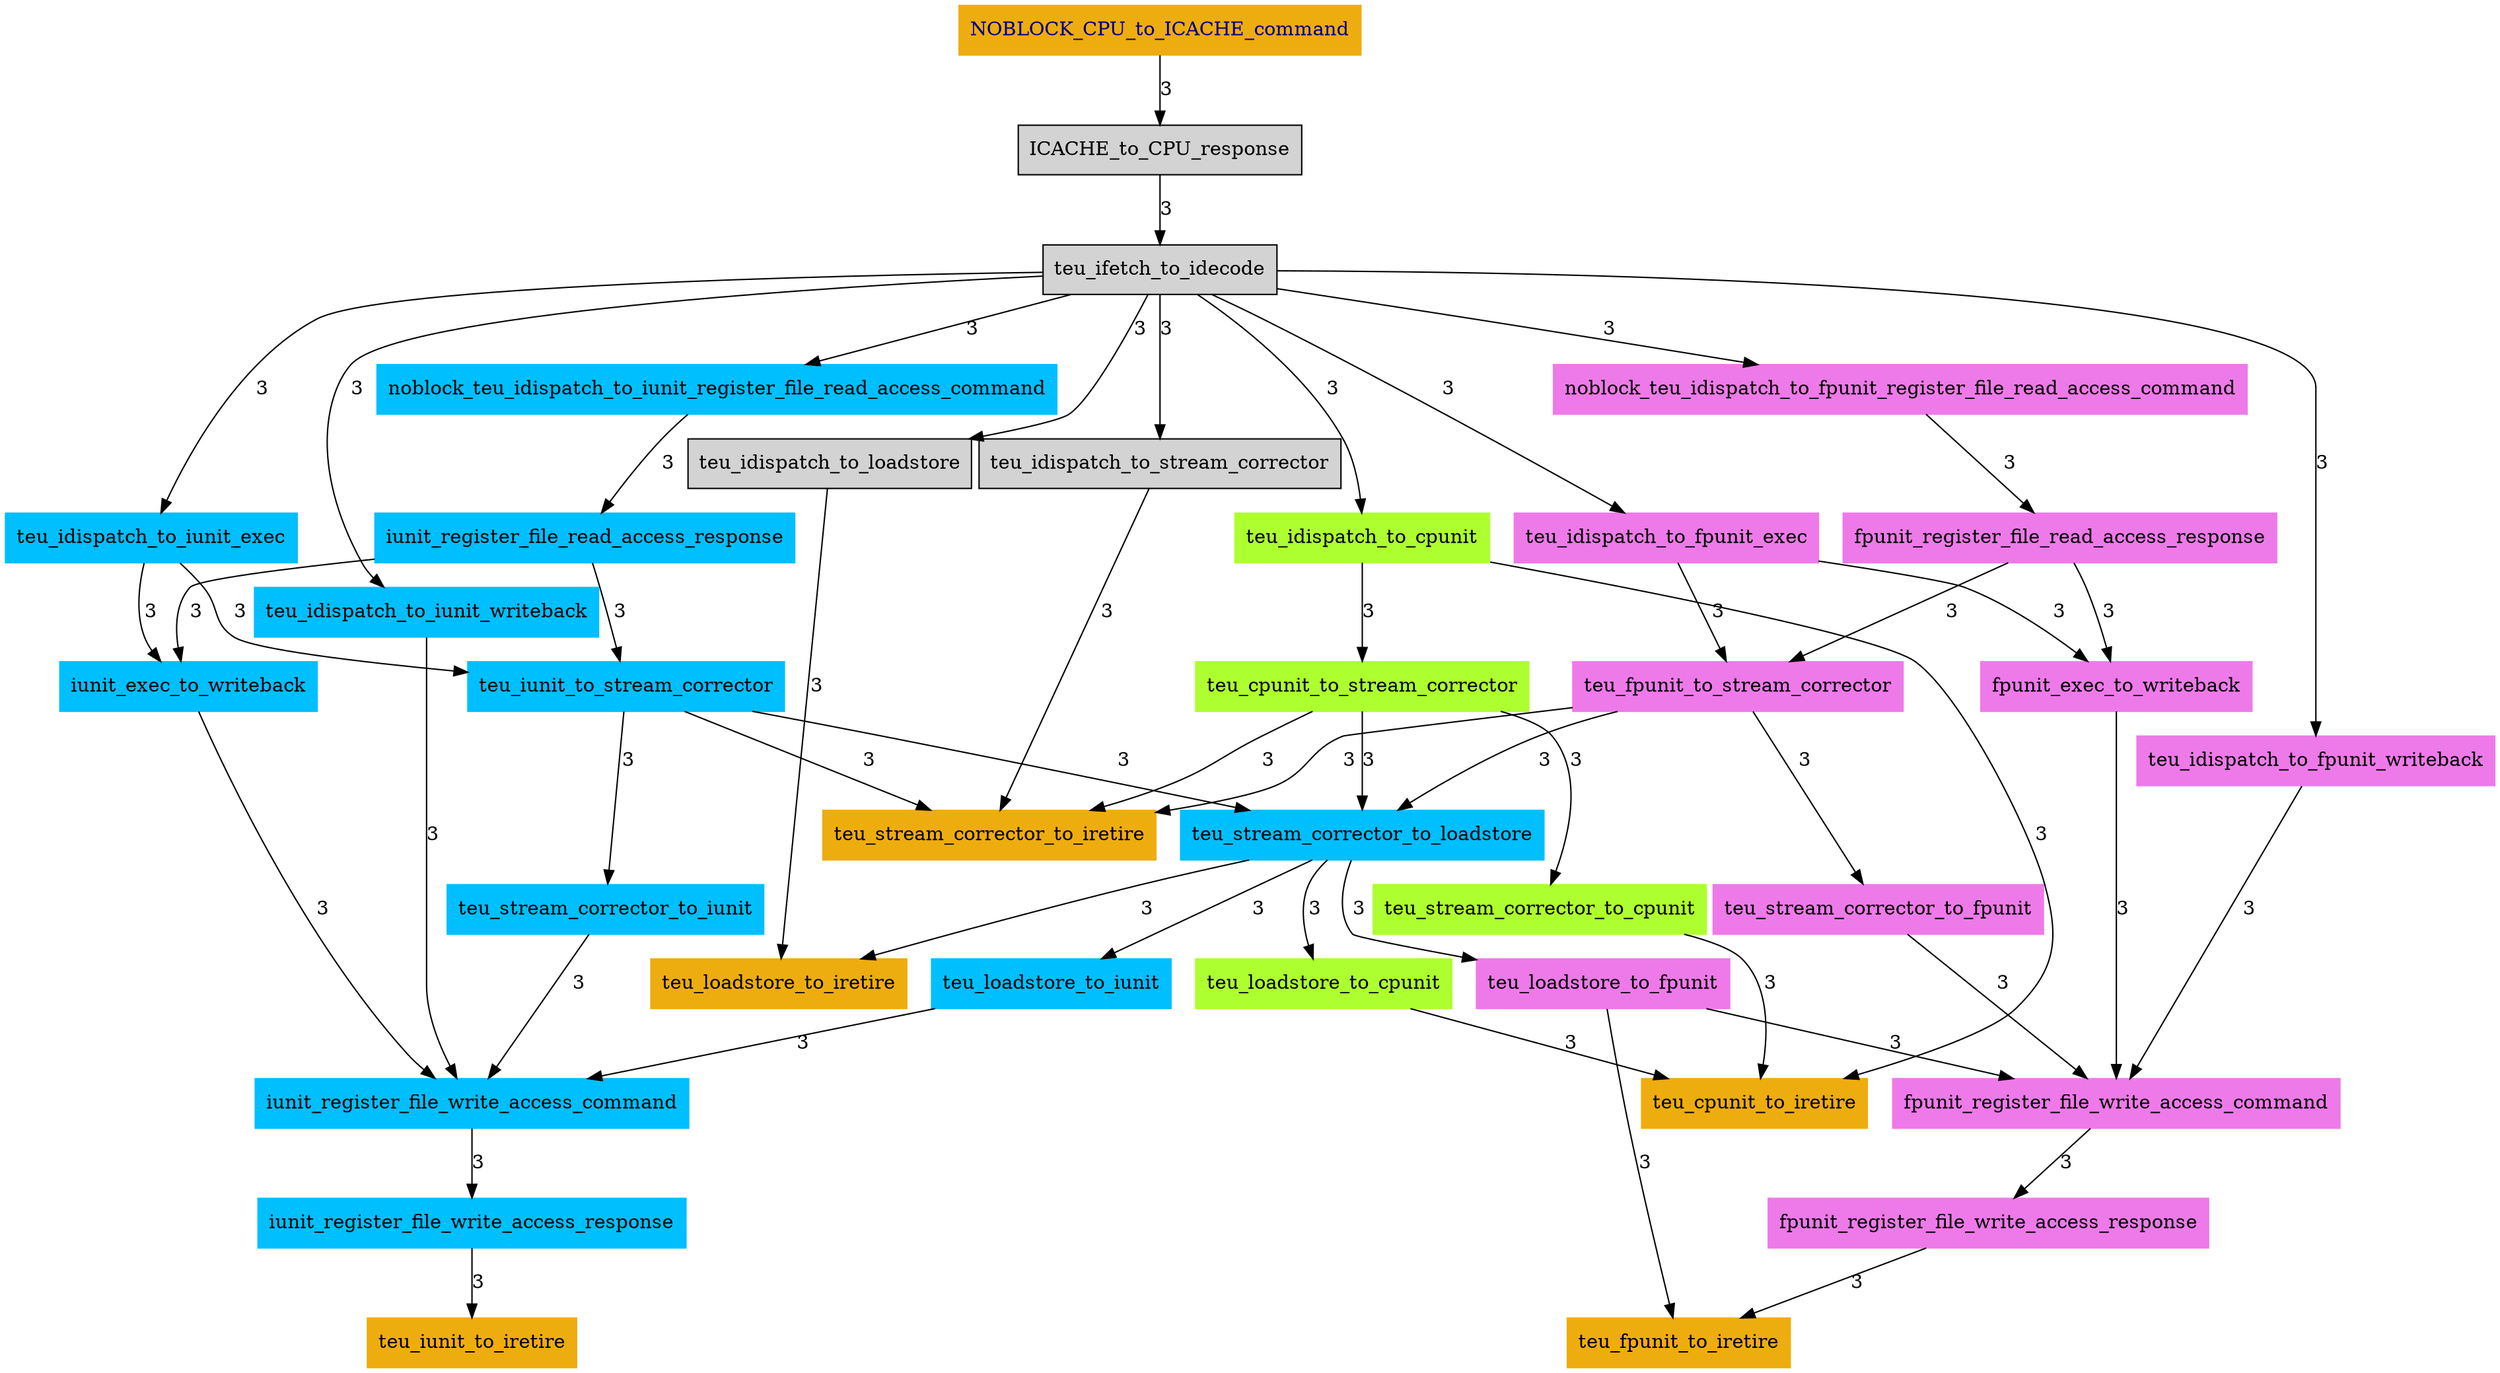 
// Authors : Piyush P. Soni & Aswin Jith

// for fill colours:
// http://www.graphviz.org/doc/info/colors.html

digraph {

// for any node between start and end
node [    fill=cornflowerblue,
		fontcolor=black,
		shape=box,//diamond,
		style=filled];

// for start node
//cpu
NOBLOCK_CPU_to_ICACHE_command [   color=darkgoldenrod2,
				fontcolor=navy,
				label=NOBLOCK_CPU_to_ICACHE_command,
				shape=box];
NOBLOCK_CPU_to_ICACHE_command -> ICACHE_to_CPU_response [label=3];
ICACHE_to_CPU_response -> teu_ifetch_to_idecode [label=3];

teu_ifetch_to_idecode -> teu_idispatch_to_stream_corrector [label=3];
teu_ifetch_to_idecode -> teu_idispatch_to_loadstore [label=3];
node [    fill=white,	
		color=deepskyblue
		fontcolor=black,
		shape=box,//diamond,
		style=filled];

//iunit
teu_ifetch_to_idecode -> teu_idispatch_to_iunit_exec [label=3];
teu_ifetch_to_idecode -> teu_idispatch_to_iunit_writeback [label=3];
teu_ifetch_to_idecode -> noblock_teu_idispatch_to_iunit_register_file_read_access_command [label=3];

teu_idispatch_to_iunit_exec -> iunit_exec_to_writeback [label=3];
teu_idispatch_to_iunit_exec -> teu_iunit_to_stream_corrector [label=3];

noblock_teu_idispatch_to_iunit_register_file_read_access_command -> iunit_register_file_read_access_response [label=3];
iunit_register_file_read_access_response -> iunit_exec_to_writeback [label=3];
iunit_register_file_read_access_response -> teu_iunit_to_stream_corrector [label=3];

teu_iunit_to_stream_corrector -> teu_stream_corrector_to_iunit [label=3];
teu_iunit_to_stream_corrector -> teu_stream_corrector_to_loadstore [label=3];

teu_stream_corrector_to_loadstore -> teu_loadstore_to_iunit [label=3];
teu_loadstore_to_iunit -> iunit_register_file_write_access_command [label=3];

teu_stream_corrector_to_iunit -> iunit_register_file_write_access_command [label=3];
iunit_register_file_write_access_command -> iunit_register_file_write_access_response [label=3];
teu_idispatch_to_iunit_writeback -> iunit_register_file_write_access_command [label=3];

iunit_exec_to_writeback -> iunit_register_file_write_access_command [label=3];



node [    fill=white,	
		color=orchid2
		fontcolor=black,
		shape=box,//diamond,
		style=filled];

// fpunit
teu_ifetch_to_idecode -> teu_idispatch_to_fpunit_exec [label=3];
teu_ifetch_to_idecode -> teu_idispatch_to_fpunit_writeback [label=3];
teu_ifetch_to_idecode -> noblock_teu_idispatch_to_fpunit_register_file_read_access_command [label=3];

teu_idispatch_to_fpunit_exec -> fpunit_exec_to_writeback [label=3];
teu_idispatch_to_fpunit_exec -> teu_fpunit_to_stream_corrector [label=3];

noblock_teu_idispatch_to_fpunit_register_file_read_access_command -> fpunit_register_file_read_access_response [label=3];
fpunit_register_file_read_access_response -> fpunit_exec_to_writeback [label=3];
fpunit_register_file_read_access_response -> teu_fpunit_to_stream_corrector [label=3];

teu_fpunit_to_stream_corrector -> teu_stream_corrector_to_fpunit [label=3];
teu_fpunit_to_stream_corrector -> teu_stream_corrector_to_loadstore [label=3];

teu_stream_corrector_to_loadstore -> teu_loadstore_to_fpunit [label=3];
teu_loadstore_to_fpunit -> fpunit_register_file_write_access_command [label=3];

teu_stream_corrector_to_fpunit -> fpunit_register_file_write_access_command [label=3];
fpunit_register_file_write_access_command -> fpunit_register_file_write_access_response [label=3];
teu_idispatch_to_fpunit_writeback -> fpunit_register_file_write_access_command [label=3];

fpunit_exec_to_writeback -> fpunit_register_file_write_access_command [label=3];



node [    fill=white,	
		color=greenyellow
		fontcolor=black,
		shape=box,//diamond,
		style=filled];

// cpunit
teu_ifetch_to_idecode -> teu_idispatch_to_cpunit [label=3];
teu_idispatch_to_cpunit -> teu_cpunit_to_stream_corrector [label=3];
teu_cpunit_to_stream_corrector -> teu_stream_corrector_to_loadstore [label=3];
teu_cpunit_to_stream_corrector -> teu_stream_corrector_to_cpunit [label=3];
teu_stream_corrector_to_loadstore -> teu_loadstore_to_cpunit [label=3];

node [    fill=white,	
		color=darkgoldenrod2
		fontcolor=black,
		shape=box,//diamond,
		style=filled];

// iretire
teu_cpunit_to_stream_corrector -> teu_stream_corrector_to_iretire [label=3];
teu_fpunit_to_stream_corrector -> teu_stream_corrector_to_iretire [label=3];
teu_idispatch_to_stream_corrector -> teu_stream_corrector_to_iretire [label=3];
teu_iunit_to_stream_corrector -> teu_stream_corrector_to_iretire [label=3];

teu_idispatch_to_loadstore -> teu_loadstore_to_iretire [label=3];
teu_stream_corrector_to_loadstore -> teu_loadstore_to_iretire [label=3];

fpunit_register_file_write_access_response -> teu_fpunit_to_iretire [label=3];
teu_loadstore_to_fpunit -> teu_fpunit_to_iretire [label=3]

iunit_register_file_write_access_response -> teu_iunit_to_iretire [label=3];
teu_loadstore_to_cpunit -> teu_cpunit_to_iretire [label=3];
teu_stream_corrector_to_cpunit -> teu_cpunit_to_iretire [label=3];
teu_idispatch_to_cpunit -> teu_cpunit_to_iretire [label=3];

//////////////////////////////////////////////////////////////
//// to insert any special node between start and end
//Step3a [  style=filled,
//		fillcolor=grey80,
//		color=grey80,
//		shape=circle,
//		fontcolor=navy];
// for end node
//End [ shape=rectangle,
//	color=darkgoldenrod2,
//	fontcolor=navy];
//
//Step3 - > End [label=193];
}
